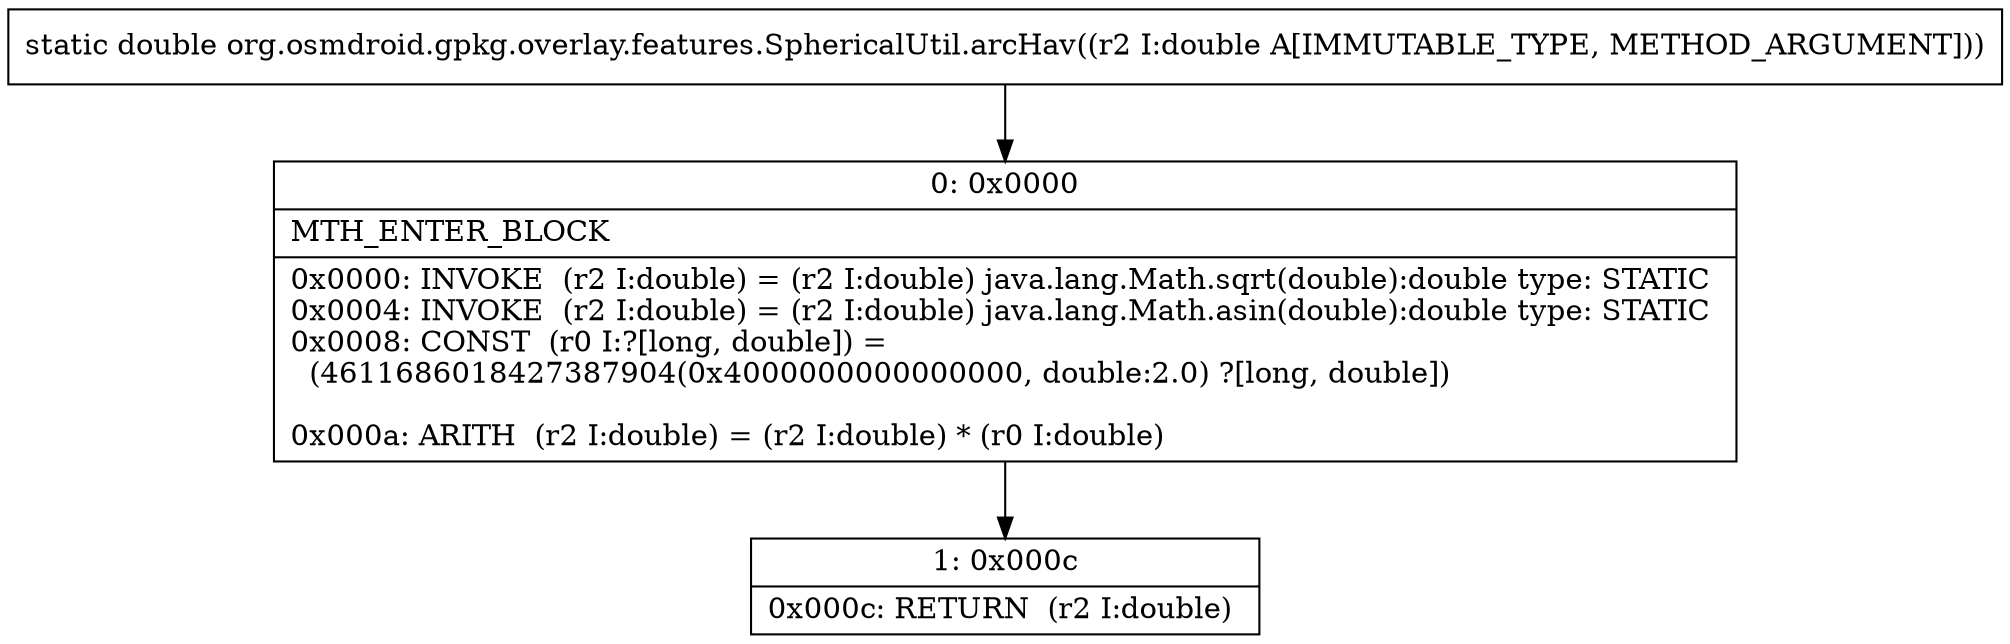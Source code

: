 digraph "CFG fororg.osmdroid.gpkg.overlay.features.SphericalUtil.arcHav(D)D" {
Node_0 [shape=record,label="{0\:\ 0x0000|MTH_ENTER_BLOCK\l|0x0000: INVOKE  (r2 I:double) = (r2 I:double) java.lang.Math.sqrt(double):double type: STATIC \l0x0004: INVOKE  (r2 I:double) = (r2 I:double) java.lang.Math.asin(double):double type: STATIC \l0x0008: CONST  (r0 I:?[long, double]) = \l  (4611686018427387904(0x4000000000000000, double:2.0) ?[long, double])\l \l0x000a: ARITH  (r2 I:double) = (r2 I:double) * (r0 I:double) \l}"];
Node_1 [shape=record,label="{1\:\ 0x000c|0x000c: RETURN  (r2 I:double) \l}"];
MethodNode[shape=record,label="{static double org.osmdroid.gpkg.overlay.features.SphericalUtil.arcHav((r2 I:double A[IMMUTABLE_TYPE, METHOD_ARGUMENT])) }"];
MethodNode -> Node_0;
Node_0 -> Node_1;
}

